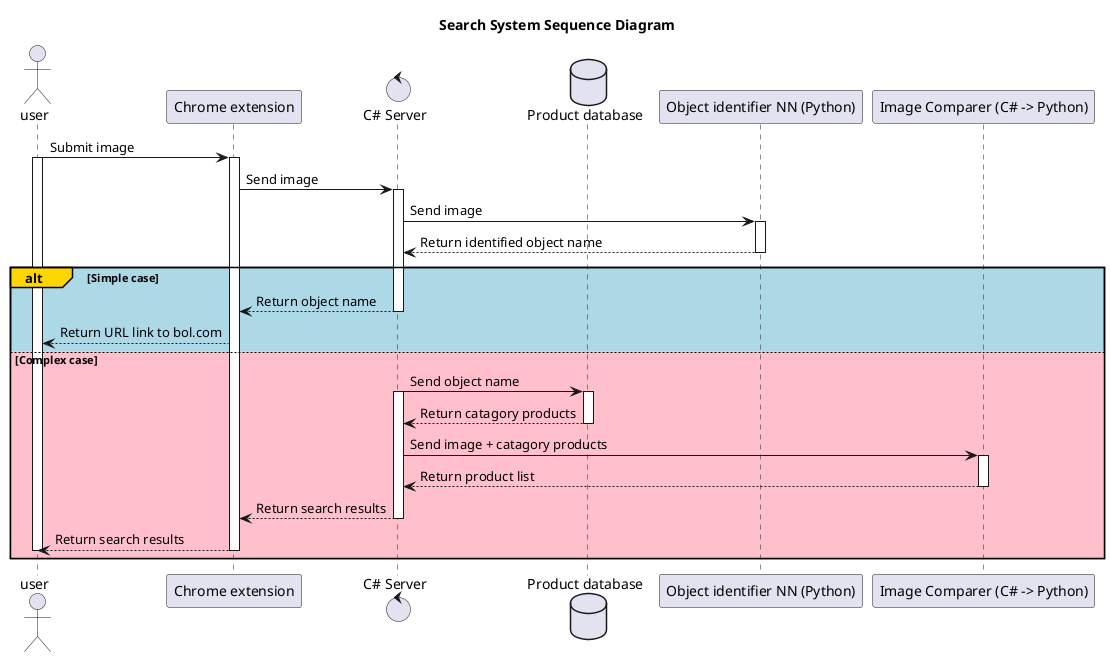 @startuml

title **Search System Sequence Diagram**

actor user as usr
participant "Chrome extension" as ext
control "C# Server" as csh
database "Product database" as db
participant "Object identifier NN (Python)" as obj
participant "Image Comparer (C# -> Python)" as img

usr -> ext: Submit image
activate usr
activate ext
ext -> csh: Send image
activate csh
csh -> obj: Send image
activate obj

obj --> csh: Return identified object name
deactivate obj

alt#Gold #LightBlue Simple case
    csh --> ext: Return object name
    deactivate csh
    ext --> usr: Return URL link to bol.com

else #Pink Complex case
    csh -> db: Send object name
    activate csh
    activate db
    db --> csh: Return catagory products
    deactivate db
    csh -> img: Send image + catagory products
    activate img
    
    img --> csh: Return product list
    deactivate img

    csh --> ext: Return search results
    deactivate csh
    ext --> usr: Return search results
    deactivate ext
    deactivate usr
end
@enduml